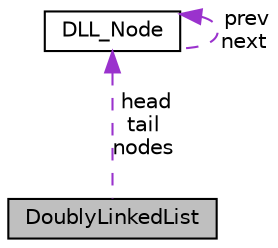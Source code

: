 digraph "DoublyLinkedList"
{
 // LATEX_PDF_SIZE
  edge [fontname="Helvetica",fontsize="10",labelfontname="Helvetica",labelfontsize="10"];
  node [fontname="Helvetica",fontsize="10",shape=record];
  Node1 [label="DoublyLinkedList",height=0.2,width=0.4,color="black", fillcolor="grey75", style="filled", fontcolor="black",tooltip="Structure representing the doubly linked list (DLL)."];
  Node2 -> Node1 [dir="back",color="darkorchid3",fontsize="10",style="dashed",label=" head\ntail\nnodes" ,fontname="Helvetica"];
  Node2 [label="DLL_Node",height=0.2,width=0.4,color="black", fillcolor="white", style="filled",URL="$structDLL__Node.html",tooltip="Structure representing a node in the doubly linked list."];
  Node2 -> Node2 [dir="back",color="darkorchid3",fontsize="10",style="dashed",label=" prev\nnext" ,fontname="Helvetica"];
}
